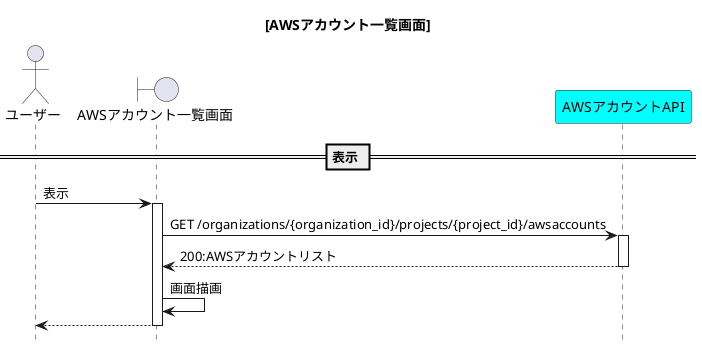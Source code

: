 @startuml{AWSアカウント一覧画面.png}
title [AWSアカウント一覧画面]
hide footbox

actor ユーザー as user
boundary AWSアカウント一覧画面 as view
participant AWSアカウントAPI as api_awsaccounts #cyan

== 表示 ==
user -> view:表示
activate view
    view -> api_awsaccounts :GET /organizations/{organization_id}/projects/{project_id}/awsaccounts
    activate api_awsaccounts
        api_awsaccounts --> view :200:AWSアカウントリスト
    deactivate api_awsaccounts
    view -> view :画面描画
    view --> user
deactivate view

@enduml
